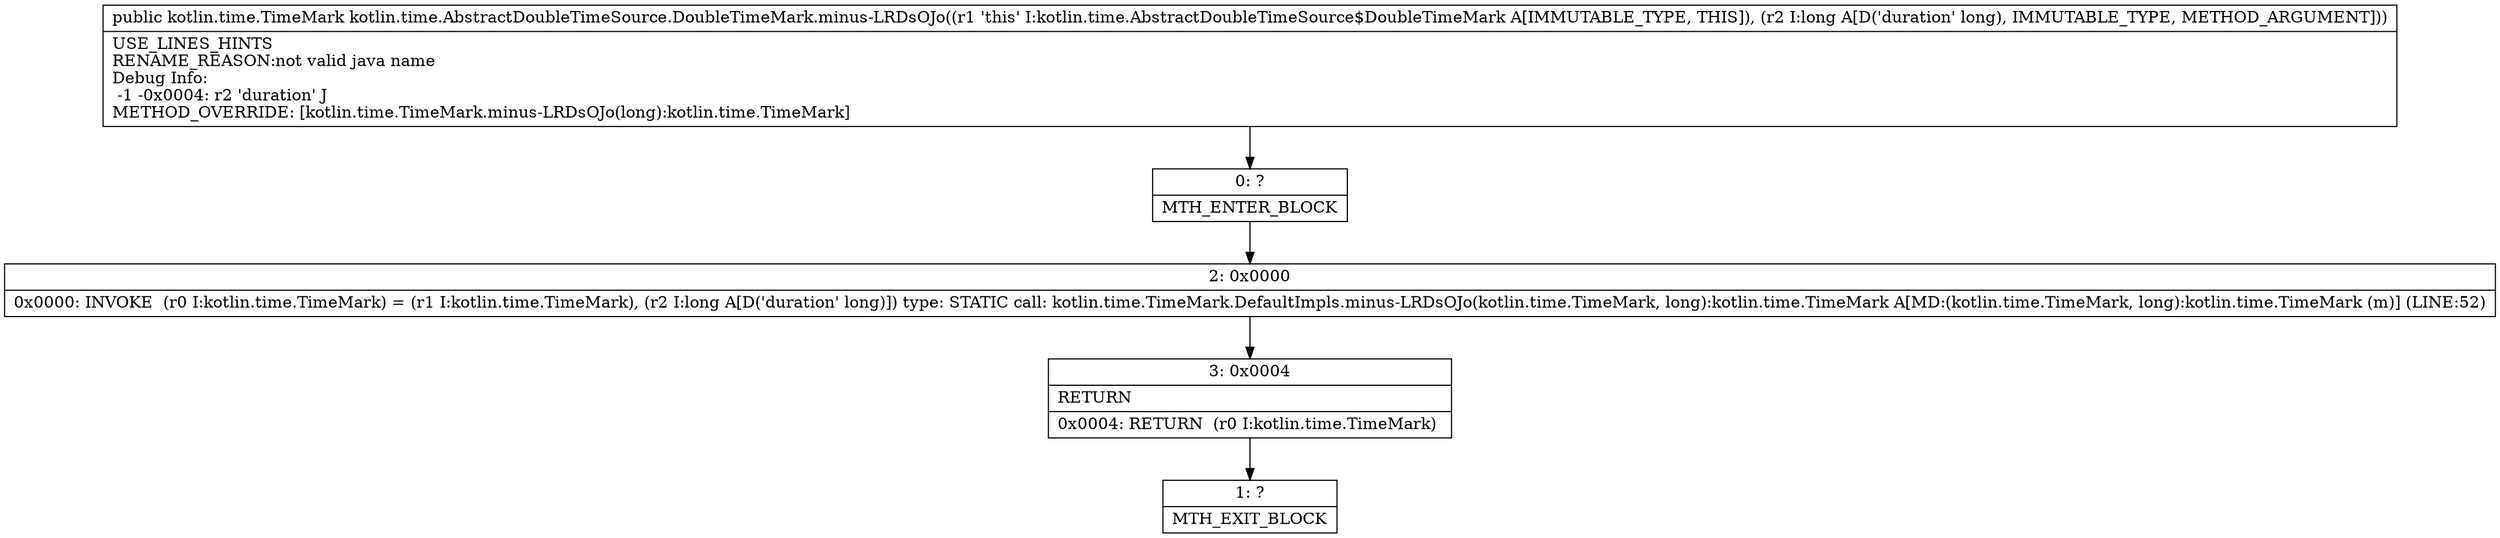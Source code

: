 digraph "CFG forkotlin.time.AbstractDoubleTimeSource.DoubleTimeMark.minus\-LRDsOJo(J)Lkotlin\/time\/TimeMark;" {
Node_0 [shape=record,label="{0\:\ ?|MTH_ENTER_BLOCK\l}"];
Node_2 [shape=record,label="{2\:\ 0x0000|0x0000: INVOKE  (r0 I:kotlin.time.TimeMark) = (r1 I:kotlin.time.TimeMark), (r2 I:long A[D('duration' long)]) type: STATIC call: kotlin.time.TimeMark.DefaultImpls.minus\-LRDsOJo(kotlin.time.TimeMark, long):kotlin.time.TimeMark A[MD:(kotlin.time.TimeMark, long):kotlin.time.TimeMark (m)] (LINE:52)\l}"];
Node_3 [shape=record,label="{3\:\ 0x0004|RETURN\l|0x0004: RETURN  (r0 I:kotlin.time.TimeMark) \l}"];
Node_1 [shape=record,label="{1\:\ ?|MTH_EXIT_BLOCK\l}"];
MethodNode[shape=record,label="{public kotlin.time.TimeMark kotlin.time.AbstractDoubleTimeSource.DoubleTimeMark.minus\-LRDsOJo((r1 'this' I:kotlin.time.AbstractDoubleTimeSource$DoubleTimeMark A[IMMUTABLE_TYPE, THIS]), (r2 I:long A[D('duration' long), IMMUTABLE_TYPE, METHOD_ARGUMENT]))  | USE_LINES_HINTS\lRENAME_REASON:not valid java name\lDebug Info:\l  \-1 \-0x0004: r2 'duration' J\lMETHOD_OVERRIDE: [kotlin.time.TimeMark.minus\-LRDsOJo(long):kotlin.time.TimeMark]\l}"];
MethodNode -> Node_0;Node_0 -> Node_2;
Node_2 -> Node_3;
Node_3 -> Node_1;
}

